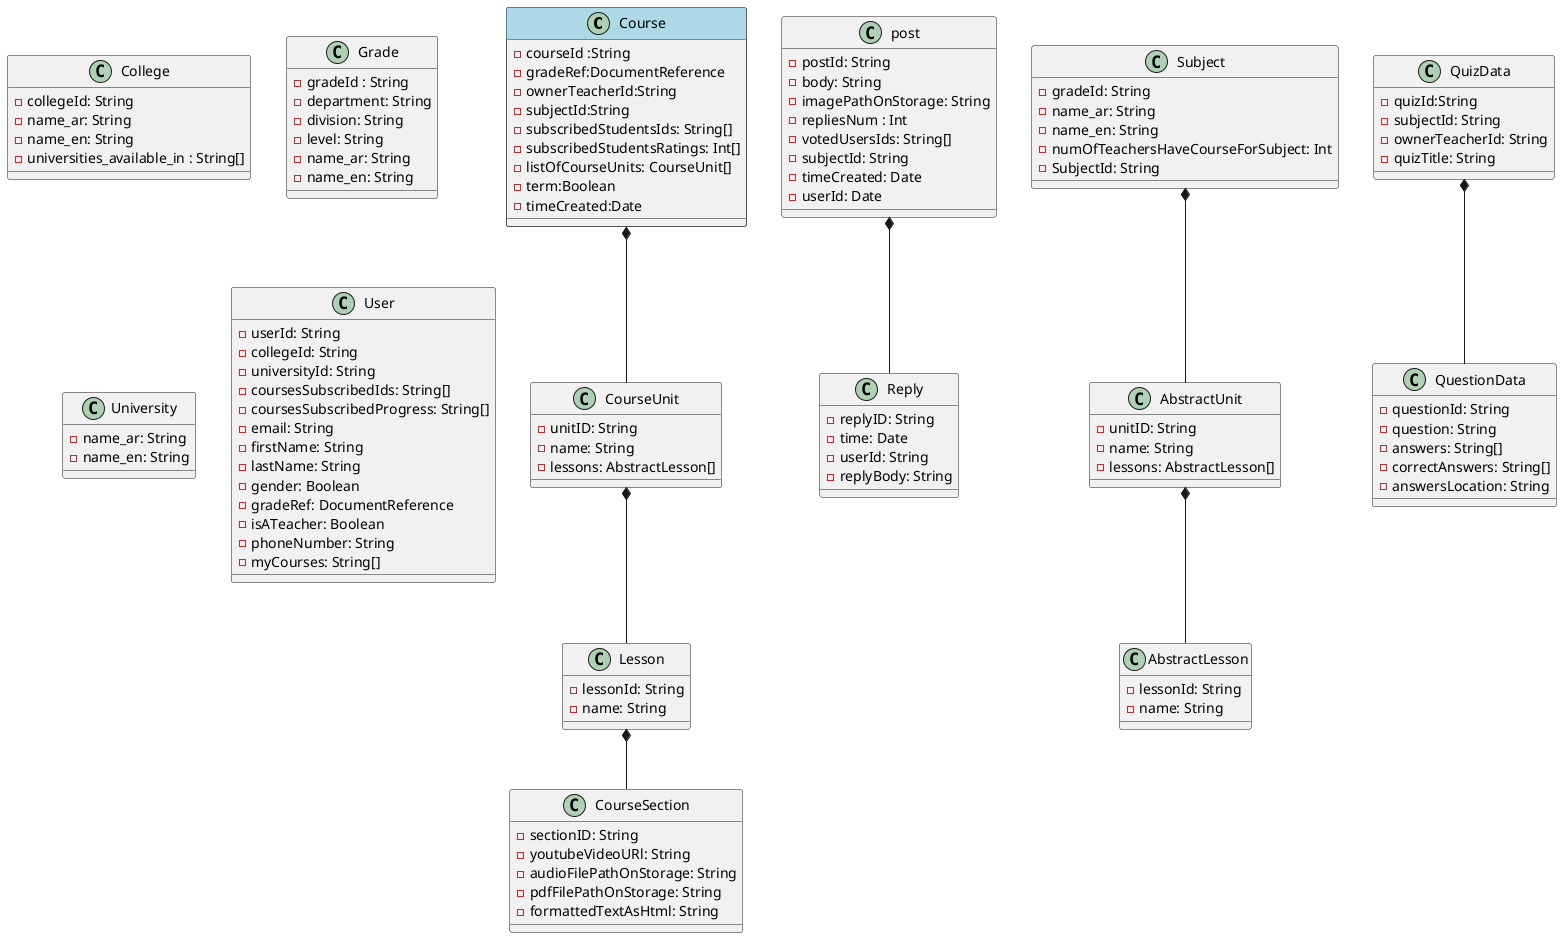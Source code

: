 @startuml
'https://plantuml.com/class-diagram

class Course #header:lightblue   {
- courseId :String
- gradeRef:DocumentReference
- ownerTeacherId:String
- subjectId:String
- subscribedStudentsIds: String[]
- subscribedStudentsRatings: Int[]
- listOfCourseUnits: CourseUnit[]
- term:Boolean
- timeCreated:Date

}

class College {
- collegeId: String
- name_ar: String
- name_en: String
- universities_available_in : String[]
}

class CourseSection {
 - sectionID: String
 - youtubeVideoURl: String
 - audioFilePathOnStorage: String
 - pdfFilePathOnStorage: String
 - formattedTextAsHtml: String
}
class Grade {
- gradeId : String
- department: String
- division: String
- level: String
- name_ar: String
- name_en: String

}
class post {
- postId: String
- body: String
- imagePathOnStorage: String
- repliesNum : Int
- votedUsersIds: String[]
- subjectId: String
- timeCreated: Date
- userId: Date
}
class Lesson {
- lessonId: String
- name: String
}

class AbstractLesson {
- lessonId: String
- name: String
}
class QuestionData {
- questionId: String
- question: String
- answers: String[]
- correctAnswers: String[]
- answersLocation: String
}
class QuizData {
- quizId:String
- subjectId: String
- ownerTeacherId: String
- quizTitle: String
}
class Reply {
- replyID: String
- time: Date
- userId: String
- replyBody: String
}
class Subject {
- gradeId: String
- name_ar: String
- name_en: String
- numOfTeachersHaveCourseForSubject: Int
- SubjectId: String
}
class AbstractUnit{
- unitID: String
- name: String
- lessons: AbstractLesson[]
}
class CourseUnit {
- unitID: String
- name: String
- lessons: AbstractLesson[]

}

class University {
- name_ar: String
- name_en: String
}
class User {
- userId: String
- collegeId: String
- universityId: String
- coursesSubscribedIds: String[]
- coursesSubscribedProgress: String[]
- email: String
- firstName: String
- lastName: String
- gender: Boolean
- gradeRef: DocumentReference
- isATeacher: Boolean
- phoneNumber: String
- myCourses: String[]

}

Subject *-- AbstractUnit
AbstractUnit *-- AbstractLesson
CourseUnit *-- Lesson
Lesson *-- CourseSection
QuizData *-- QuestionData
Course *-- CourseUnit
post *-- Reply



@enduml